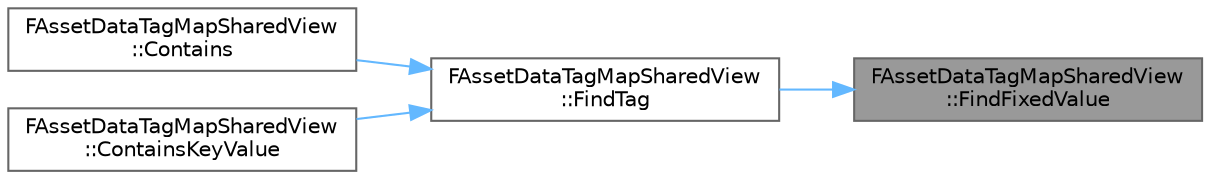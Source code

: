 digraph "FAssetDataTagMapSharedView::FindFixedValue"
{
 // INTERACTIVE_SVG=YES
 // LATEX_PDF_SIZE
  bgcolor="transparent";
  edge [fontname=Helvetica,fontsize=10,labelfontname=Helvetica,labelfontsize=10];
  node [fontname=Helvetica,fontsize=10,shape=box,height=0.2,width=0.4];
  rankdir="RL";
  Node1 [id="Node000001",label="FAssetDataTagMapSharedView\l::FindFixedValue",height=0.2,width=0.4,color="gray40", fillcolor="grey60", style="filled", fontcolor="black",tooltip=" "];
  Node1 -> Node2 [id="edge1_Node000001_Node000002",dir="back",color="steelblue1",style="solid",tooltip=" "];
  Node2 [id="Node000002",label="FAssetDataTagMapSharedView\l::FindTag",height=0.2,width=0.4,color="grey40", fillcolor="white", style="filled",URL="$df/d78/classFAssetDataTagMapSharedView.html#a504a7f7ea2d679ef35230e3c3cd98940",tooltip="Find a value by key and return an option indicating if it was found, and if so, what the value is."];
  Node2 -> Node3 [id="edge2_Node000002_Node000003",dir="back",color="steelblue1",style="solid",tooltip=" "];
  Node3 [id="Node000003",label="FAssetDataTagMapSharedView\l::Contains",height=0.2,width=0.4,color="grey40", fillcolor="white", style="filled",URL="$df/d78/classFAssetDataTagMapSharedView.html#aaf3a38733489e667b0ec68ee04525f3b",tooltip="Determine whether a key is present in the map."];
  Node2 -> Node4 [id="edge3_Node000002_Node000004",dir="back",color="steelblue1",style="solid",tooltip=" "];
  Node4 [id="Node000004",label="FAssetDataTagMapSharedView\l::ContainsKeyValue",height=0.2,width=0.4,color="grey40", fillcolor="white", style="filled",URL="$df/d78/classFAssetDataTagMapSharedView.html#a6f47bfe40162fdf91f406d5410c49f09",tooltip="Return true if this map contains a specific key value pair."];
}
